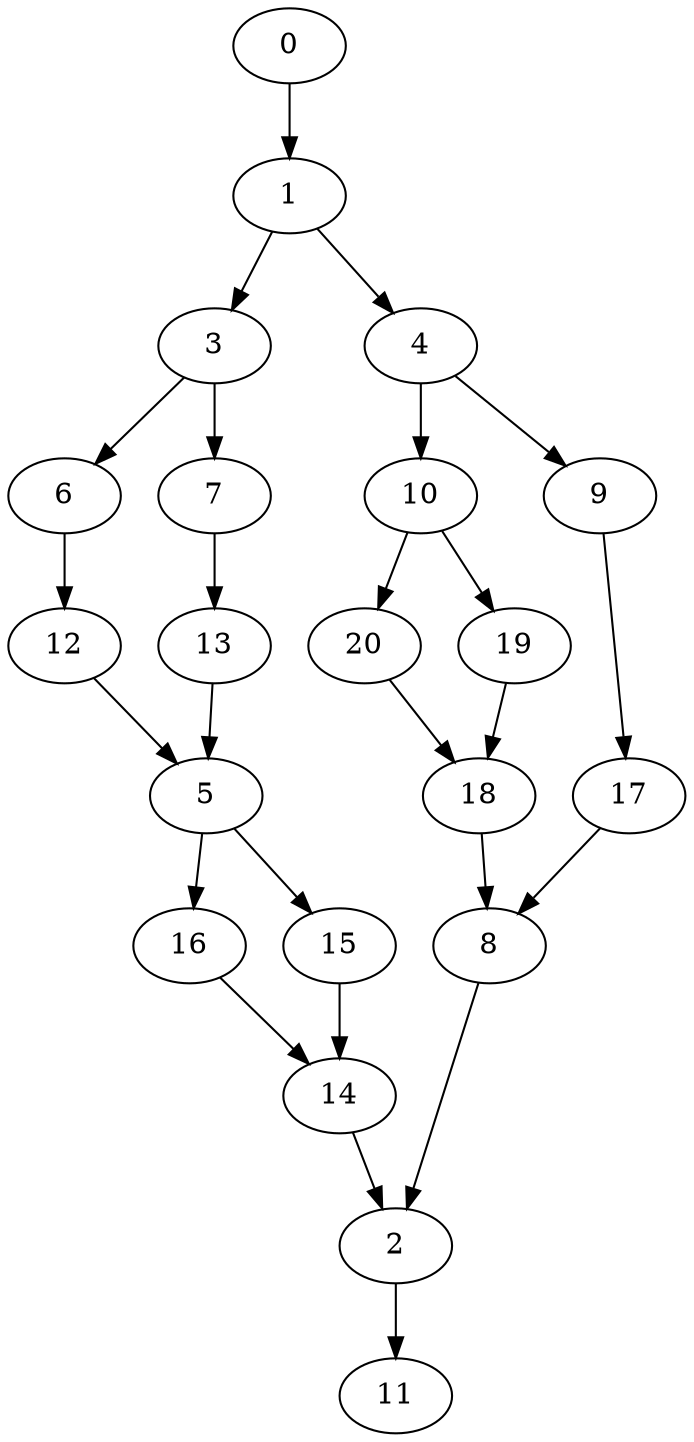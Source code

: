 digraph "SeriesParallel-MaxBf-2_Nodes_21_CCR_1.99_WeightType_Random_GB" {
	graph ["Duplicate states"=0,
		GraphType=S_P,
		"Max states in OPEN"=0,
		Modes="120000ms; topo-ordered tasks, ; Pruning: task equivalence, fixed order ready list, ; F-value: ; Optimisation: best schedule length (\
SL) optimisation on equal, ",
		NumberOfTasks=21,
		"Pruned using list schedule length"=40228,
		"States removed from OPEN"=0,
		TargetSystem="Homogeneous-16",
		"Time to schedule (ms)"=468,
		"Total idle time"=77,
		"Total schedule length"=78,
		"Total sequential time"=132,
		"Total states created"=55828
	];
	0	["Finish time"=3,
		Processor=0,
		"Start time"=0,
		Weight=3];
	1	["Finish time"=5,
		Processor=0,
		"Start time"=3,
		Weight=2];
	0 -> 1	[Weight=15];
	3	["Finish time"=10,
		Processor=0,
		"Start time"=5,
		Weight=5];
	1 -> 3	[Weight=19];
	4	["Finish time"=20,
		Processor=1,
		"Start time"=11,
		Weight=9];
	1 -> 4	[Weight=6];
	6	["Finish time"=13,
		Processor=0,
		"Start time"=10,
		Weight=3];
	3 -> 6	[Weight=15];
	7	["Finish time"=22,
		Processor=0,
		"Start time"=13,
		Weight=9];
	3 -> 7	[Weight=6];
	12	["Finish time"=24,
		Processor=0,
		"Start time"=22,
		Weight=2];
	6 -> 12	[Weight=15];
	13	["Finish time"=33,
		Processor=0,
		"Start time"=24,
		Weight=9];
	7 -> 13	[Weight=9];
	5	["Finish time"=40,
		Processor=0,
		"Start time"=33,
		Weight=7];
	12 -> 5	[Weight=15];
	10	["Finish time"=27,
		Processor=1,
		"Start time"=20,
		Weight=7];
	4 -> 10	[Weight=9];
	9	["Finish time"=34,
		Processor=2,
		"Start time"=26,
		Weight=8];
	4 -> 9	[Weight=6];
	13 -> 5	[Weight=4];
	16	["Finish time"=42,
		Processor=0,
		"Start time"=40,
		Weight=2];
	5 -> 16	[Weight=19];
	15	["Finish time"=50,
		Processor=0,
		"Start time"=42,
		Weight=8];
	5 -> 15	[Weight=11];
	20	["Finish time"=37,
		Processor=1,
		"Start time"=27,
		Weight=10];
	10 -> 20	[Weight=9];
	19	["Finish time"=43,
		Processor=3,
		"Start time"=33,
		Weight=10];
	10 -> 19	[Weight=6];
	17	["Finish time"=36,
		Processor=2,
		"Start time"=34,
		Weight=2];
	9 -> 17	[Weight=17];
	18	["Finish time"=56,
		Processor=3,
		"Start time"=46,
		Weight=10];
	20 -> 18	[Weight=9];
	19 -> 18	[Weight=8];
	14	["Finish time"=58,
		Processor=0,
		"Start time"=50,
		Weight=8];
	16 -> 14	[Weight=13];
	15 -> 14	[Weight=4];
	8	["Finish time"=58,
		Processor=3,
		"Start time"=56,
		Weight=2];
	18 -> 8	[Weight=9];
	2	["Finish time"=68,
		Processor=0,
		"Start time"=62,
		Weight=6];
	14 -> 2	[Weight=13];
	17 -> 8	[Weight=11];
	8 -> 2	[Weight=4];
	11	["Finish time"=78,
		Processor=0,
		"Start time"=68,
		Weight=10];
	2 -> 11	[Weight=11];
}
